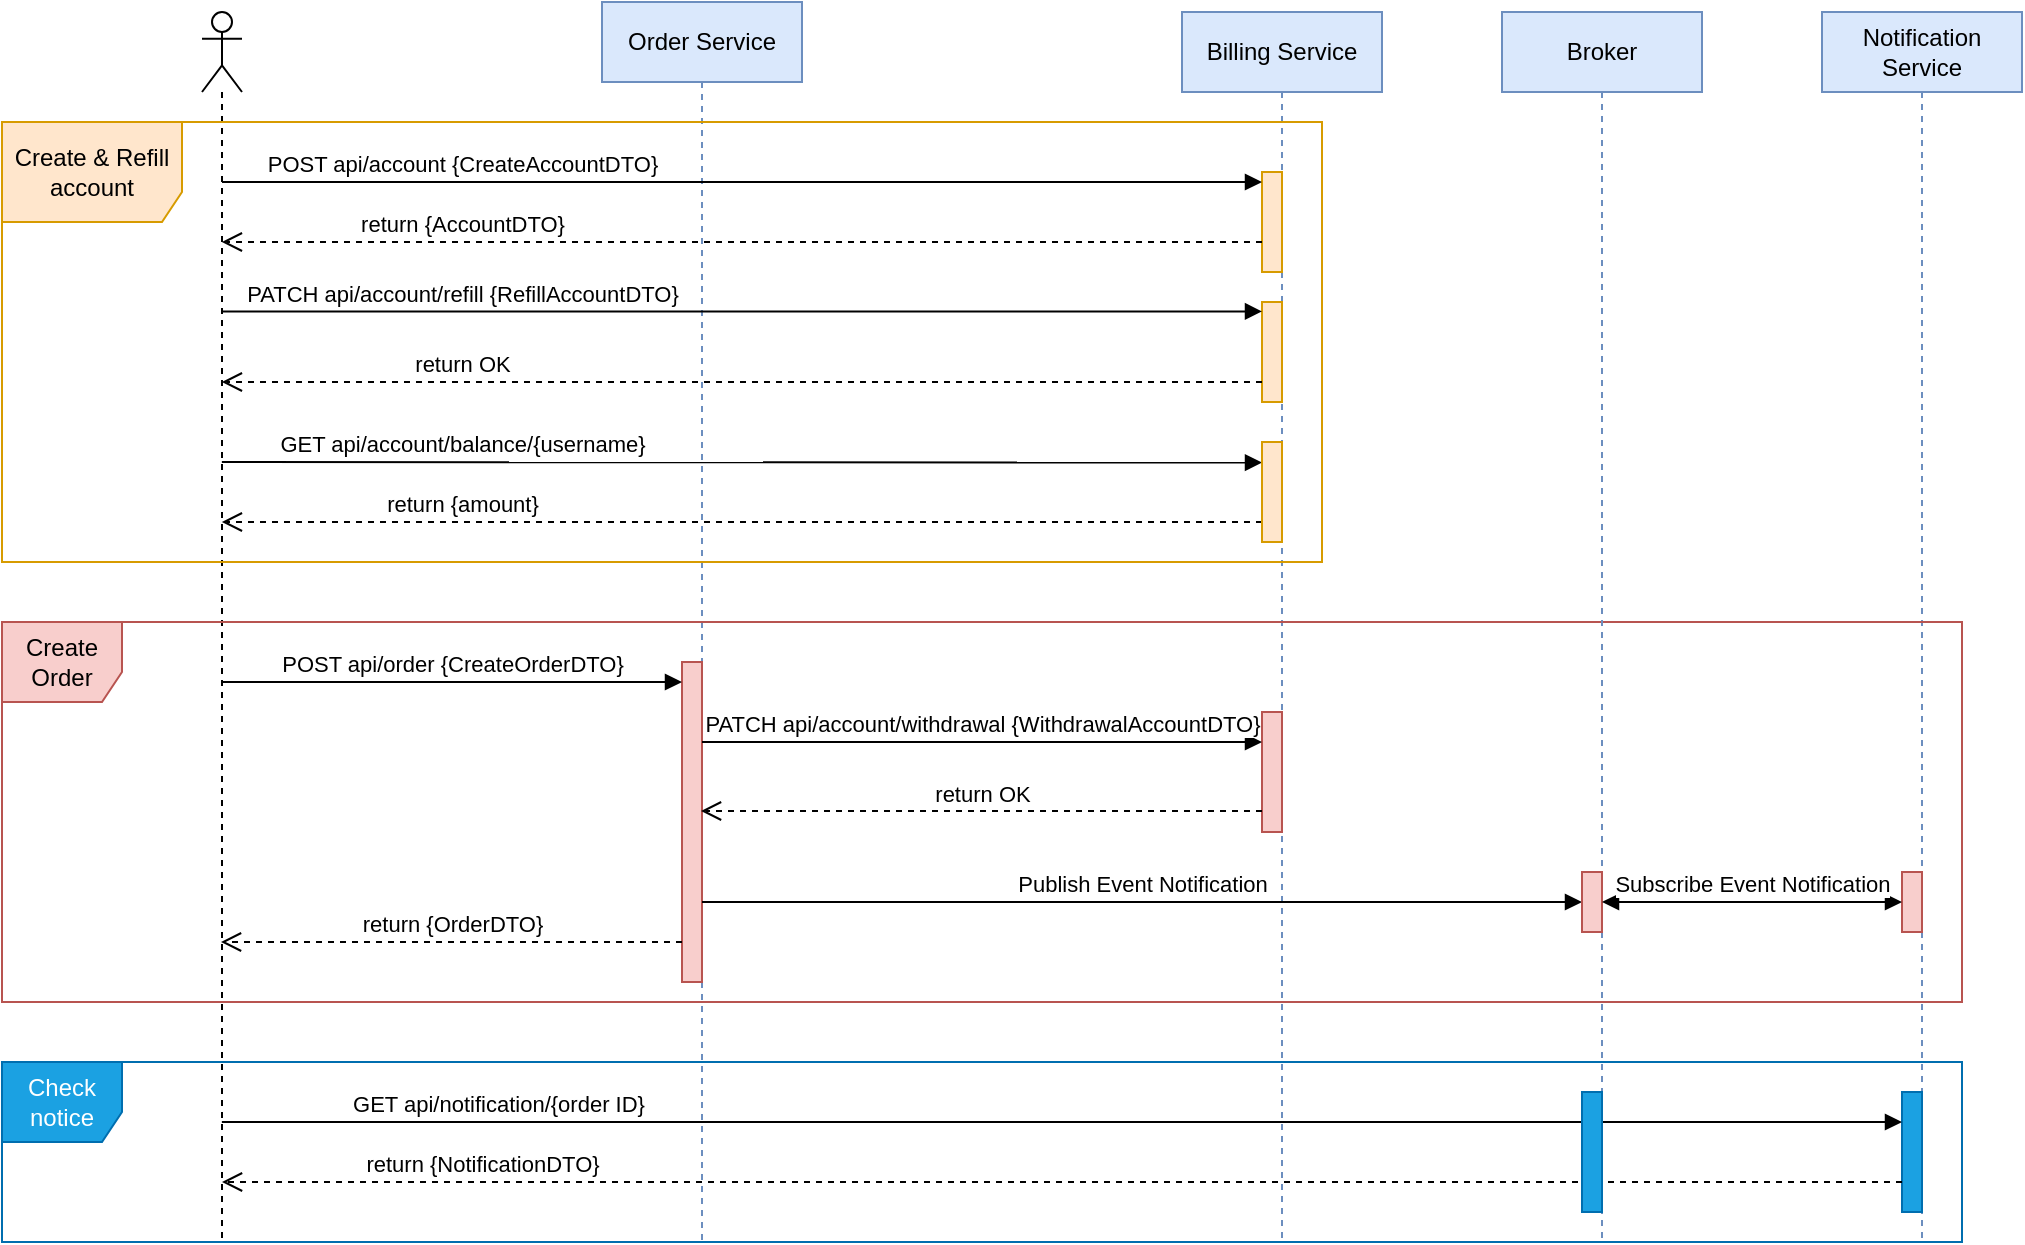 <mxfile version="24.5.4" type="device">
  <diagram name="Страница — 1" id="ukebenKNWWrmJzOXdREJ">
    <mxGraphModel dx="1195" dy="163" grid="1" gridSize="10" guides="1" tooltips="1" connect="1" arrows="1" fold="1" page="0" pageScale="1" pageWidth="827" pageHeight="1169" math="0" shadow="0">
      <root>
        <mxCell id="0" />
        <mxCell id="1" parent="0" />
        <mxCell id="ZBSLw5quG76KyDYo4ULT-29" value="Order Service" style="shape=umlLifeline;perimeter=lifelinePerimeter;whiteSpace=wrap;html=1;container=1;dropTarget=0;collapsible=0;recursiveResize=0;outlineConnect=0;portConstraint=eastwest;newEdgeStyle={&quot;curved&quot;:0,&quot;rounded&quot;:0};fillColor=#dae8fc;strokeColor=#6c8ebf;" vertex="1" parent="1">
          <mxGeometry x="360" y="530" width="100" height="620" as="geometry" />
        </mxCell>
        <mxCell id="ZBSLw5quG76KyDYo4ULT-30" value="" style="html=1;points=[[0,0,0,0,5],[0,1,0,0,-5],[1,0,0,0,5],[1,1,0,0,-5]];perimeter=orthogonalPerimeter;outlineConnect=0;targetShapes=umlLifeline;portConstraint=eastwest;newEdgeStyle={&quot;curved&quot;:0,&quot;rounded&quot;:0};fillColor=#f8cecc;strokeColor=#b85450;" vertex="1" parent="ZBSLw5quG76KyDYo4ULT-29">
          <mxGeometry x="40" y="330" width="10" height="160" as="geometry" />
        </mxCell>
        <mxCell id="ZBSLw5quG76KyDYo4ULT-31" value="Billing Service" style="shape=umlLifeline;perimeter=lifelinePerimeter;whiteSpace=wrap;html=1;container=1;dropTarget=0;collapsible=0;recursiveResize=0;outlineConnect=0;portConstraint=eastwest;newEdgeStyle={&quot;curved&quot;:0,&quot;rounded&quot;:0};fontStyle=0;fillColor=#dae8fc;strokeColor=#6c8ebf;" vertex="1" parent="1">
          <mxGeometry x="650" y="535" width="100" height="615" as="geometry" />
        </mxCell>
        <mxCell id="ZBSLw5quG76KyDYo4ULT-32" value="" style="html=1;points=[[0,0,0,0,5],[0,1,0,0,-5],[1,0,0,0,5],[1,1,0,0,-5]];perimeter=orthogonalPerimeter;outlineConnect=0;targetShapes=umlLifeline;portConstraint=eastwest;newEdgeStyle={&quot;curved&quot;:0,&quot;rounded&quot;:0};fillColor=#ffe6cc;strokeColor=#d79b00;" vertex="1" parent="ZBSLw5quG76KyDYo4ULT-31">
          <mxGeometry x="40" y="80" width="10" height="50" as="geometry" />
        </mxCell>
        <mxCell id="ZBSLw5quG76KyDYo4ULT-33" value="" style="html=1;points=[[0,0,0,0,5],[0,1,0,0,-5],[1,0,0,0,5],[1,1,0,0,-5]];perimeter=orthogonalPerimeter;outlineConnect=0;targetShapes=umlLifeline;portConstraint=eastwest;newEdgeStyle={&quot;curved&quot;:0,&quot;rounded&quot;:0};fillColor=#ffe6cc;strokeColor=#d79b00;" vertex="1" parent="ZBSLw5quG76KyDYo4ULT-31">
          <mxGeometry x="40" y="145" width="10" height="50" as="geometry" />
        </mxCell>
        <mxCell id="ZBSLw5quG76KyDYo4ULT-34" value="" style="html=1;points=[[0,0,0,0,5],[0,1,0,0,-5],[1,0,0,0,5],[1,1,0,0,-5]];perimeter=orthogonalPerimeter;outlineConnect=0;targetShapes=umlLifeline;portConstraint=eastwest;newEdgeStyle={&quot;curved&quot;:0,&quot;rounded&quot;:0};fillColor=#f8cecc;strokeColor=#b85450;" vertex="1" parent="ZBSLw5quG76KyDYo4ULT-31">
          <mxGeometry x="40" y="350" width="10" height="60" as="geometry" />
        </mxCell>
        <mxCell id="ZBSLw5quG76KyDYo4ULT-35" value="Notification Service" style="shape=umlLifeline;perimeter=lifelinePerimeter;whiteSpace=wrap;html=1;container=1;dropTarget=0;collapsible=0;recursiveResize=0;outlineConnect=0;portConstraint=eastwest;newEdgeStyle={&quot;curved&quot;:0,&quot;rounded&quot;:0};fillColor=#dae8fc;strokeColor=#6c8ebf;" vertex="1" parent="1">
          <mxGeometry x="970" y="535" width="100" height="615" as="geometry" />
        </mxCell>
        <mxCell id="ZBSLw5quG76KyDYo4ULT-36" value="" style="html=1;points=[[0,0,0,0,5],[0,1,0,0,-5],[1,0,0,0,5],[1,1,0,0,-5]];perimeter=orthogonalPerimeter;outlineConnect=0;targetShapes=umlLifeline;portConstraint=eastwest;newEdgeStyle={&quot;curved&quot;:0,&quot;rounded&quot;:0};fillColor=#f8cecc;strokeColor=#b85450;" vertex="1" parent="ZBSLw5quG76KyDYo4ULT-35">
          <mxGeometry x="40" y="430" width="10" height="30" as="geometry" />
        </mxCell>
        <mxCell id="ZBSLw5quG76KyDYo4ULT-37" value="" style="html=1;points=[[0,0,0,0,5],[0,1,0,0,-5],[1,0,0,0,5],[1,1,0,0,-5]];perimeter=orthogonalPerimeter;outlineConnect=0;targetShapes=umlLifeline;portConstraint=eastwest;newEdgeStyle={&quot;curved&quot;:0,&quot;rounded&quot;:0};fillColor=#1ba1e2;strokeColor=#006EAF;fontColor=#ffffff;" vertex="1" parent="ZBSLw5quG76KyDYo4ULT-35">
          <mxGeometry x="40" y="540" width="10" height="60" as="geometry" />
        </mxCell>
        <mxCell id="ZBSLw5quG76KyDYo4ULT-38" value="" style="shape=umlLifeline;perimeter=lifelinePerimeter;whiteSpace=wrap;html=1;container=1;dropTarget=0;collapsible=0;recursiveResize=0;outlineConnect=0;portConstraint=eastwest;newEdgeStyle={&quot;curved&quot;:0,&quot;rounded&quot;:0};participant=umlActor;" vertex="1" parent="1">
          <mxGeometry x="160" y="535" width="20" height="615" as="geometry" />
        </mxCell>
        <mxCell id="ZBSLw5quG76KyDYo4ULT-39" value="POST api/account {CreateAccountDTO}" style="html=1;verticalAlign=bottom;endArrow=block;curved=0;rounded=0;entryX=0;entryY=0;entryDx=0;entryDy=5;fontStyle=0" edge="1" parent="1" source="ZBSLw5quG76KyDYo4ULT-38" target="ZBSLw5quG76KyDYo4ULT-32">
          <mxGeometry x="-0.538" relative="1" as="geometry">
            <mxPoint x="510" y="615" as="sourcePoint" />
            <mxPoint as="offset" />
          </mxGeometry>
        </mxCell>
        <mxCell id="ZBSLw5quG76KyDYo4ULT-40" value="return {AccountDTO}" style="html=1;verticalAlign=bottom;endArrow=open;dashed=1;endSize=8;curved=0;rounded=0;fontStyle=0" edge="1" parent="1" source="ZBSLw5quG76KyDYo4ULT-32">
          <mxGeometry x="0.538" relative="1" as="geometry">
            <mxPoint x="169.929" y="650" as="targetPoint" />
            <mxPoint x="580" y="650" as="sourcePoint" />
            <mxPoint as="offset" />
          </mxGeometry>
        </mxCell>
        <mxCell id="ZBSLw5quG76KyDYo4ULT-41" value="PATCH api/account/refill {RefillAccountDTO}" style="html=1;verticalAlign=bottom;endArrow=block;curved=0;rounded=0;" edge="1" parent="1" target="ZBSLw5quG76KyDYo4ULT-33">
          <mxGeometry x="-0.538" relative="1" as="geometry">
            <mxPoint x="169.929" y="684.71" as="sourcePoint" />
            <mxPoint as="offset" />
            <mxPoint x="680" y="685" as="targetPoint" />
          </mxGeometry>
        </mxCell>
        <mxCell id="ZBSLw5quG76KyDYo4ULT-42" value="return OK" style="html=1;verticalAlign=bottom;endArrow=open;dashed=1;endSize=8;curved=0;rounded=0;fontStyle=0" edge="1" parent="1" source="ZBSLw5quG76KyDYo4ULT-33">
          <mxGeometry x="0.538" relative="1" as="geometry">
            <mxPoint x="169.929" y="720" as="targetPoint" />
            <mxPoint as="offset" />
            <mxPoint x="580" y="720" as="sourcePoint" />
            <Array as="points">
              <mxPoint x="380" y="720" />
            </Array>
          </mxGeometry>
        </mxCell>
        <mxCell id="ZBSLw5quG76KyDYo4ULT-43" value="Create &amp;amp; Refill account" style="shape=umlFrame;whiteSpace=wrap;html=1;pointerEvents=0;width=90;height=50;fillColor=#ffe6cc;strokeColor=#d79b00;" vertex="1" parent="1">
          <mxGeometry x="60" y="590" width="660" height="220" as="geometry" />
        </mxCell>
        <mxCell id="ZBSLw5quG76KyDYo4ULT-44" value="Create Order" style="shape=umlFrame;whiteSpace=wrap;html=1;pointerEvents=0;width=60;height=40;fillColor=#f8cecc;strokeColor=#b85450;" vertex="1" parent="1">
          <mxGeometry x="60" y="840" width="980" height="190" as="geometry" />
        </mxCell>
        <mxCell id="ZBSLw5quG76KyDYo4ULT-45" value="PATCH api/account/withdrawal {WithdrawalAccountDTO}" style="html=1;verticalAlign=bottom;endArrow=block;curved=0;rounded=0;" edge="1" parent="1">
          <mxGeometry relative="1" as="geometry">
            <mxPoint x="410" y="900" as="sourcePoint" />
            <mxPoint as="offset" />
            <mxPoint x="690" y="900" as="targetPoint" />
          </mxGeometry>
        </mxCell>
        <mxCell id="ZBSLw5quG76KyDYo4ULT-46" value="Publish Event Notification" style="html=1;verticalAlign=bottom;endArrow=block;curved=0;rounded=0;" edge="1" parent="1" target="ZBSLw5quG76KyDYo4ULT-58">
          <mxGeometry x="0.001" relative="1" as="geometry">
            <mxPoint x="410.003" y="980" as="sourcePoint" />
            <mxPoint as="offset" />
            <mxPoint x="610.17" y="980" as="targetPoint" />
          </mxGeometry>
        </mxCell>
        <mxCell id="ZBSLw5quG76KyDYo4ULT-48" value="return OK" style="html=1;verticalAlign=bottom;endArrow=open;dashed=1;endSize=8;curved=0;rounded=0;" edge="1" parent="1">
          <mxGeometry x="-0.001" relative="1" as="geometry">
            <mxPoint x="409.5" y="934.5" as="targetPoint" />
            <mxPoint as="offset" />
            <mxPoint x="690" y="934.5" as="sourcePoint" />
            <Array as="points">
              <mxPoint x="490.24" y="934.5" />
            </Array>
          </mxGeometry>
        </mxCell>
        <mxCell id="ZBSLw5quG76KyDYo4ULT-49" value="return {OrderDTO}" style="html=1;verticalAlign=bottom;endArrow=open;dashed=1;endSize=8;curved=0;rounded=0;" edge="1" parent="1" source="ZBSLw5quG76KyDYo4ULT-30">
          <mxGeometry x="-0.001" relative="1" as="geometry">
            <mxPoint x="169.5" y="1000" as="targetPoint" />
            <mxPoint as="offset" />
            <mxPoint x="390.17" y="1000" as="sourcePoint" />
            <Array as="points">
              <mxPoint x="240.24" y="1000" />
            </Array>
          </mxGeometry>
        </mxCell>
        <mxCell id="ZBSLw5quG76KyDYo4ULT-50" value="&lt;meta charset=&quot;utf-8&quot;&gt;&lt;span style=&quot;color: rgb(0, 0, 0); font-family: Helvetica; font-size: 11px; font-style: normal; font-variant-ligatures: normal; font-variant-caps: normal; font-weight: 400; letter-spacing: normal; orphans: 2; text-align: center; text-indent: 0px; text-transform: none; widows: 2; word-spacing: 0px; -webkit-text-stroke-width: 0px; white-space: nowrap; background-color: rgb(255, 255, 255); text-decoration-thickness: initial; text-decoration-style: initial; text-decoration-color: initial; display: inline !important; float: none;&quot;&gt;POST api/order {CreateOrderDTO}&lt;/span&gt;" style="html=1;verticalAlign=bottom;endArrow=block;curved=0;rounded=0;" edge="1" parent="1">
          <mxGeometry relative="1" as="geometry">
            <mxPoint x="170" y="870" as="sourcePoint" />
            <mxPoint as="offset" />
            <mxPoint x="400" y="870" as="targetPoint" />
          </mxGeometry>
        </mxCell>
        <mxCell id="ZBSLw5quG76KyDYo4ULT-51" value="GET api/account/balance/{username}" style="html=1;verticalAlign=bottom;endArrow=block;curved=0;rounded=0;" edge="1" parent="1">
          <mxGeometry x="-0.538" relative="1" as="geometry">
            <mxPoint x="169.929" y="760" as="sourcePoint" />
            <mxPoint as="offset" />
            <mxPoint x="690" y="760.29" as="targetPoint" />
          </mxGeometry>
        </mxCell>
        <mxCell id="ZBSLw5quG76KyDYo4ULT-52" value="return {amount}" style="html=1;verticalAlign=bottom;endArrow=open;dashed=1;endSize=8;curved=0;rounded=0;fontStyle=0" edge="1" parent="1">
          <mxGeometry x="0.538" relative="1" as="geometry">
            <mxPoint x="169.929" y="790" as="targetPoint" />
            <mxPoint as="offset" />
            <mxPoint x="690" y="790" as="sourcePoint" />
            <Array as="points">
              <mxPoint x="380" y="790" />
            </Array>
          </mxGeometry>
        </mxCell>
        <mxCell id="ZBSLw5quG76KyDYo4ULT-53" value="" style="html=1;points=[[0,0,0,0,5],[0,1,0,0,-5],[1,0,0,0,5],[1,1,0,0,-5]];perimeter=orthogonalPerimeter;outlineConnect=0;targetShapes=umlLifeline;portConstraint=eastwest;newEdgeStyle={&quot;curved&quot;:0,&quot;rounded&quot;:0};fillColor=#ffe6cc;strokeColor=#d79b00;" vertex="1" parent="1">
          <mxGeometry x="690" y="750" width="10" height="50" as="geometry" />
        </mxCell>
        <mxCell id="ZBSLw5quG76KyDYo4ULT-54" value="GET api/notification/{order ID}" style="html=1;verticalAlign=bottom;endArrow=block;curved=0;rounded=0;" edge="1" parent="1" target="ZBSLw5quG76KyDYo4ULT-37">
          <mxGeometry x="-0.671" relative="1" as="geometry">
            <mxPoint x="169.929" y="1090" as="sourcePoint" />
            <mxPoint as="offset" />
            <mxPoint x="690" y="1090.29" as="targetPoint" />
          </mxGeometry>
        </mxCell>
        <mxCell id="ZBSLw5quG76KyDYo4ULT-55" value="return {NotificationDTO}" style="html=1;verticalAlign=bottom;endArrow=open;dashed=1;endSize=8;curved=0;rounded=0;fontStyle=0" edge="1" parent="1" source="ZBSLw5quG76KyDYo4ULT-37" target="ZBSLw5quG76KyDYo4ULT-38">
          <mxGeometry x="0.693" relative="1" as="geometry">
            <mxPoint x="369.999" y="1120" as="targetPoint" />
            <mxPoint x="1" as="offset" />
            <mxPoint x="890.07" y="1120" as="sourcePoint" />
            <Array as="points">
              <mxPoint x="580.07" y="1120" />
            </Array>
          </mxGeometry>
        </mxCell>
        <mxCell id="ZBSLw5quG76KyDYo4ULT-56" value="Check notice" style="shape=umlFrame;whiteSpace=wrap;html=1;pointerEvents=0;fillColor=#1ba1e2;fontColor=#ffffff;strokeColor=#006EAF;width=60;height=40;" vertex="1" parent="1">
          <mxGeometry x="60" y="1060" width="980" height="90" as="geometry" />
        </mxCell>
        <mxCell id="ZBSLw5quG76KyDYo4ULT-57" value="Broker" style="shape=umlLifeline;perimeter=lifelinePerimeter;whiteSpace=wrap;html=1;container=1;dropTarget=0;collapsible=0;recursiveResize=0;outlineConnect=0;portConstraint=eastwest;newEdgeStyle={&quot;curved&quot;:0,&quot;rounded&quot;:0};fillColor=#dae8fc;strokeColor=#6c8ebf;" vertex="1" parent="1">
          <mxGeometry x="810" y="535" width="100" height="615" as="geometry" />
        </mxCell>
        <mxCell id="ZBSLw5quG76KyDYo4ULT-58" value="" style="html=1;points=[[0,0,0,0,5],[0,1,0,0,-5],[1,0,0,0,5],[1,1,0,0,-5]];perimeter=orthogonalPerimeter;outlineConnect=0;targetShapes=umlLifeline;portConstraint=eastwest;newEdgeStyle={&quot;curved&quot;:0,&quot;rounded&quot;:0};fillColor=#f8cecc;strokeColor=#b85450;" vertex="1" parent="ZBSLw5quG76KyDYo4ULT-57">
          <mxGeometry x="40" y="430" width="10" height="30" as="geometry" />
        </mxCell>
        <mxCell id="ZBSLw5quG76KyDYo4ULT-59" value="" style="html=1;points=[[0,0,0,0,5],[0,1,0,0,-5],[1,0,0,0,5],[1,1,0,0,-5]];perimeter=orthogonalPerimeter;outlineConnect=0;targetShapes=umlLifeline;portConstraint=eastwest;newEdgeStyle={&quot;curved&quot;:0,&quot;rounded&quot;:0};fillColor=#1ba1e2;strokeColor=#006EAF;fontColor=#ffffff;" vertex="1" parent="ZBSLw5quG76KyDYo4ULT-57">
          <mxGeometry x="40" y="540" width="10" height="60" as="geometry" />
        </mxCell>
        <mxCell id="ZBSLw5quG76KyDYo4ULT-60" value="Subscribe Event Notification" style="endArrow=block;startArrow=block;endFill=1;startFill=1;html=1;rounded=0;labelPosition=center;verticalLabelPosition=top;align=center;verticalAlign=bottom;" edge="1" parent="1">
          <mxGeometry width="160" relative="1" as="geometry">
            <mxPoint x="860" y="980" as="sourcePoint" />
            <mxPoint x="1010" y="980" as="targetPoint" />
          </mxGeometry>
        </mxCell>
      </root>
    </mxGraphModel>
  </diagram>
</mxfile>
